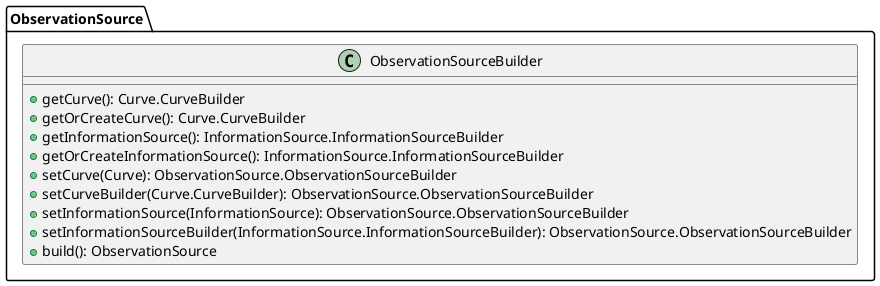 @startuml

    class ObservationSource.ObservationSourceBuilder [[ObservationSource.ObservationSourceBuilder.html]] {
        +getCurve(): Curve.CurveBuilder
        +getOrCreateCurve(): Curve.CurveBuilder
        +getInformationSource(): InformationSource.InformationSourceBuilder
        +getOrCreateInformationSource(): InformationSource.InformationSourceBuilder
        +setCurve(Curve): ObservationSource.ObservationSourceBuilder
        +setCurveBuilder(Curve.CurveBuilder): ObservationSource.ObservationSourceBuilder
        +setInformationSource(InformationSource): ObservationSource.ObservationSourceBuilder
        +setInformationSourceBuilder(InformationSource.InformationSourceBuilder): ObservationSource.ObservationSourceBuilder
        +build(): ObservationSource
    }

@enduml
